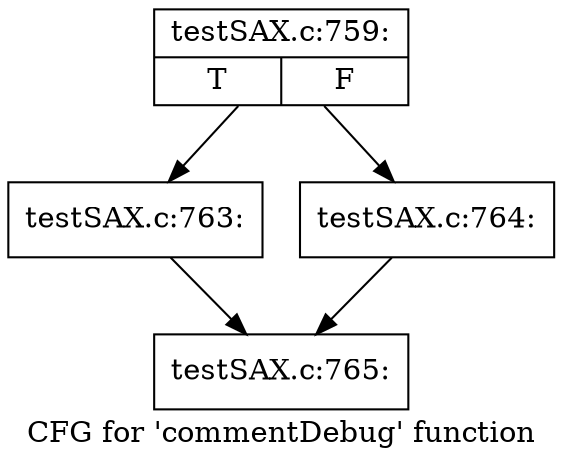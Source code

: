 digraph "CFG for 'commentDebug' function" {
	label="CFG for 'commentDebug' function";

	Node0x4886900 [shape=record,label="{testSAX.c:759:|{<s0>T|<s1>F}}"];
	Node0x4886900 -> Node0x4886dc0;
	Node0x4886900 -> Node0x4886e10;
	Node0x4886dc0 [shape=record,label="{testSAX.c:763:}"];
	Node0x4886dc0 -> Node0x48896e0;
	Node0x4886e10 [shape=record,label="{testSAX.c:764:}"];
	Node0x4886e10 -> Node0x48896e0;
	Node0x48896e0 [shape=record,label="{testSAX.c:765:}"];
}
